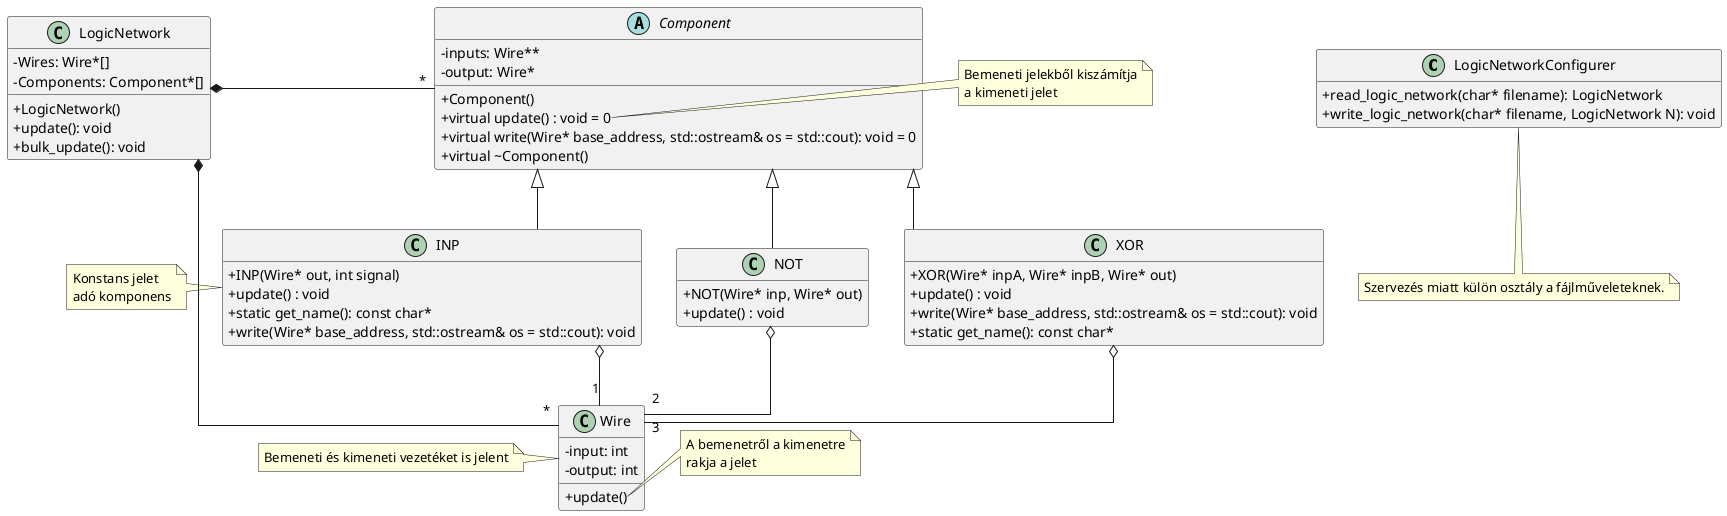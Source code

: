 @startuml terv
skinparam ClassAttributeIconSize 0
skinparam linetype ortho
hide empty members
skinparam groupInheritance 1

class LogicNetworkConfigurer{
	+ read_logic_network(char* filename): LogicNetwork
	+ write_logic_network(char* filename, LogicNetwork N): void
}

note "Szervezés miatt külön osztály a fájlműveleteknek." as N1
N1 -u- LogicNetworkConfigurer

class LogicNetwork{
	- Wires: Wire*[]
	- Components: Component*[]
	+LogicNetwork()
	+update(): void
	+bulk_update(): void
}

note left of LogicNetwork::"configure(char* filename): void"
	Eddig állapotát törölve
	szöveges fájlból felépít
	egy új hálózatot.
end note

LogicNetwork *-r- "*" Wire
LogicNetwork *-r- "*" Component

class Wire{ 
	- input: int
	- output: int
	+ update()
}

note right of Wire::update()
	A bemenetről a kimenetre
	rakja a jelet
end note

abstract class Component{
	- inputs: Wire**
	- output: Wire*
	+ Component()
	+ virtual update() : void = 0
	+ virtual write(Wire* base_address, std::ostream& os = std::cout): void = 0
	+ virtual ~Component()
}
note right of Component::update()
	Bemeneti jelekből kiszámítja
	a kimeneti jelet
end note

' Component o--u "1" Wire

class XOR{
	+XOR(Wire* inpA, Wire* inpB, Wire* out)
	+ update() : void
	+ write(Wire* base_address, std::ostream& os = std::cout): void
	+ static get_name(): const char*
}
class NOT{
	+NOT(Wire* inp, Wire* out)
	+ update() : void
}
class INP{
	+ INP(Wire* out, int signal)
	+ update() : void
	+ static get_name(): const char*
	+ write(Wire* base_address, std::ostream& os = std::cout): void
}

XOR --u|> Component
NOT --u|> Component
INP --u|> Component

note left of INP
	Konstans jelet
	adó komponens
end note

' class "Wire" as XORinp
' class "Wire" as NOTinp

note left of Wire{
	Bemeneti és kimeneti vezetéket is jelent
}

Wire "1" --uo INP
Wire "3" --uo XOR
Wire "2 " --uo NOT

@enduml
